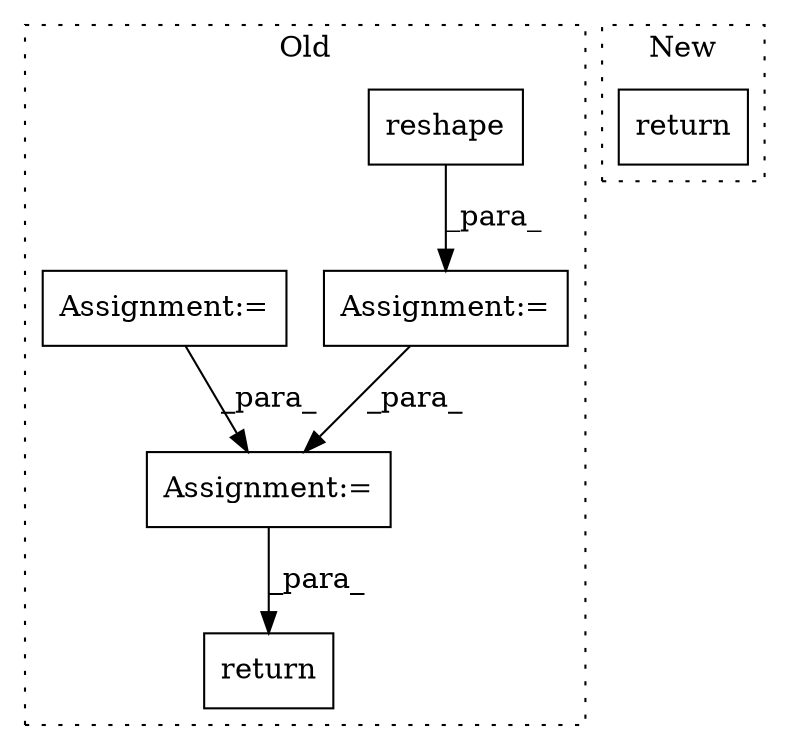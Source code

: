 digraph G {
subgraph cluster0 {
1 [label="reshape" a="32" s="105141,105242" l="8,2" shape="box"];
3 [label="return" a="41" s="105463" l="7" shape="box"];
4 [label="Assignment:=" a="7" s="105060" l="1" shape="box"];
5 [label="Assignment:=" a="7" s="105260" l="1" shape="box"];
6 [label="Assignment:=" a="7" s="105129" l="1" shape="box"];
label = "Old";
style="dotted";
}
subgraph cluster1 {
2 [label="return" a="41" s="84579" l="7" shape="box"];
label = "New";
style="dotted";
}
1 -> 6 [label="_para_"];
4 -> 5 [label="_para_"];
5 -> 3 [label="_para_"];
6 -> 5 [label="_para_"];
}